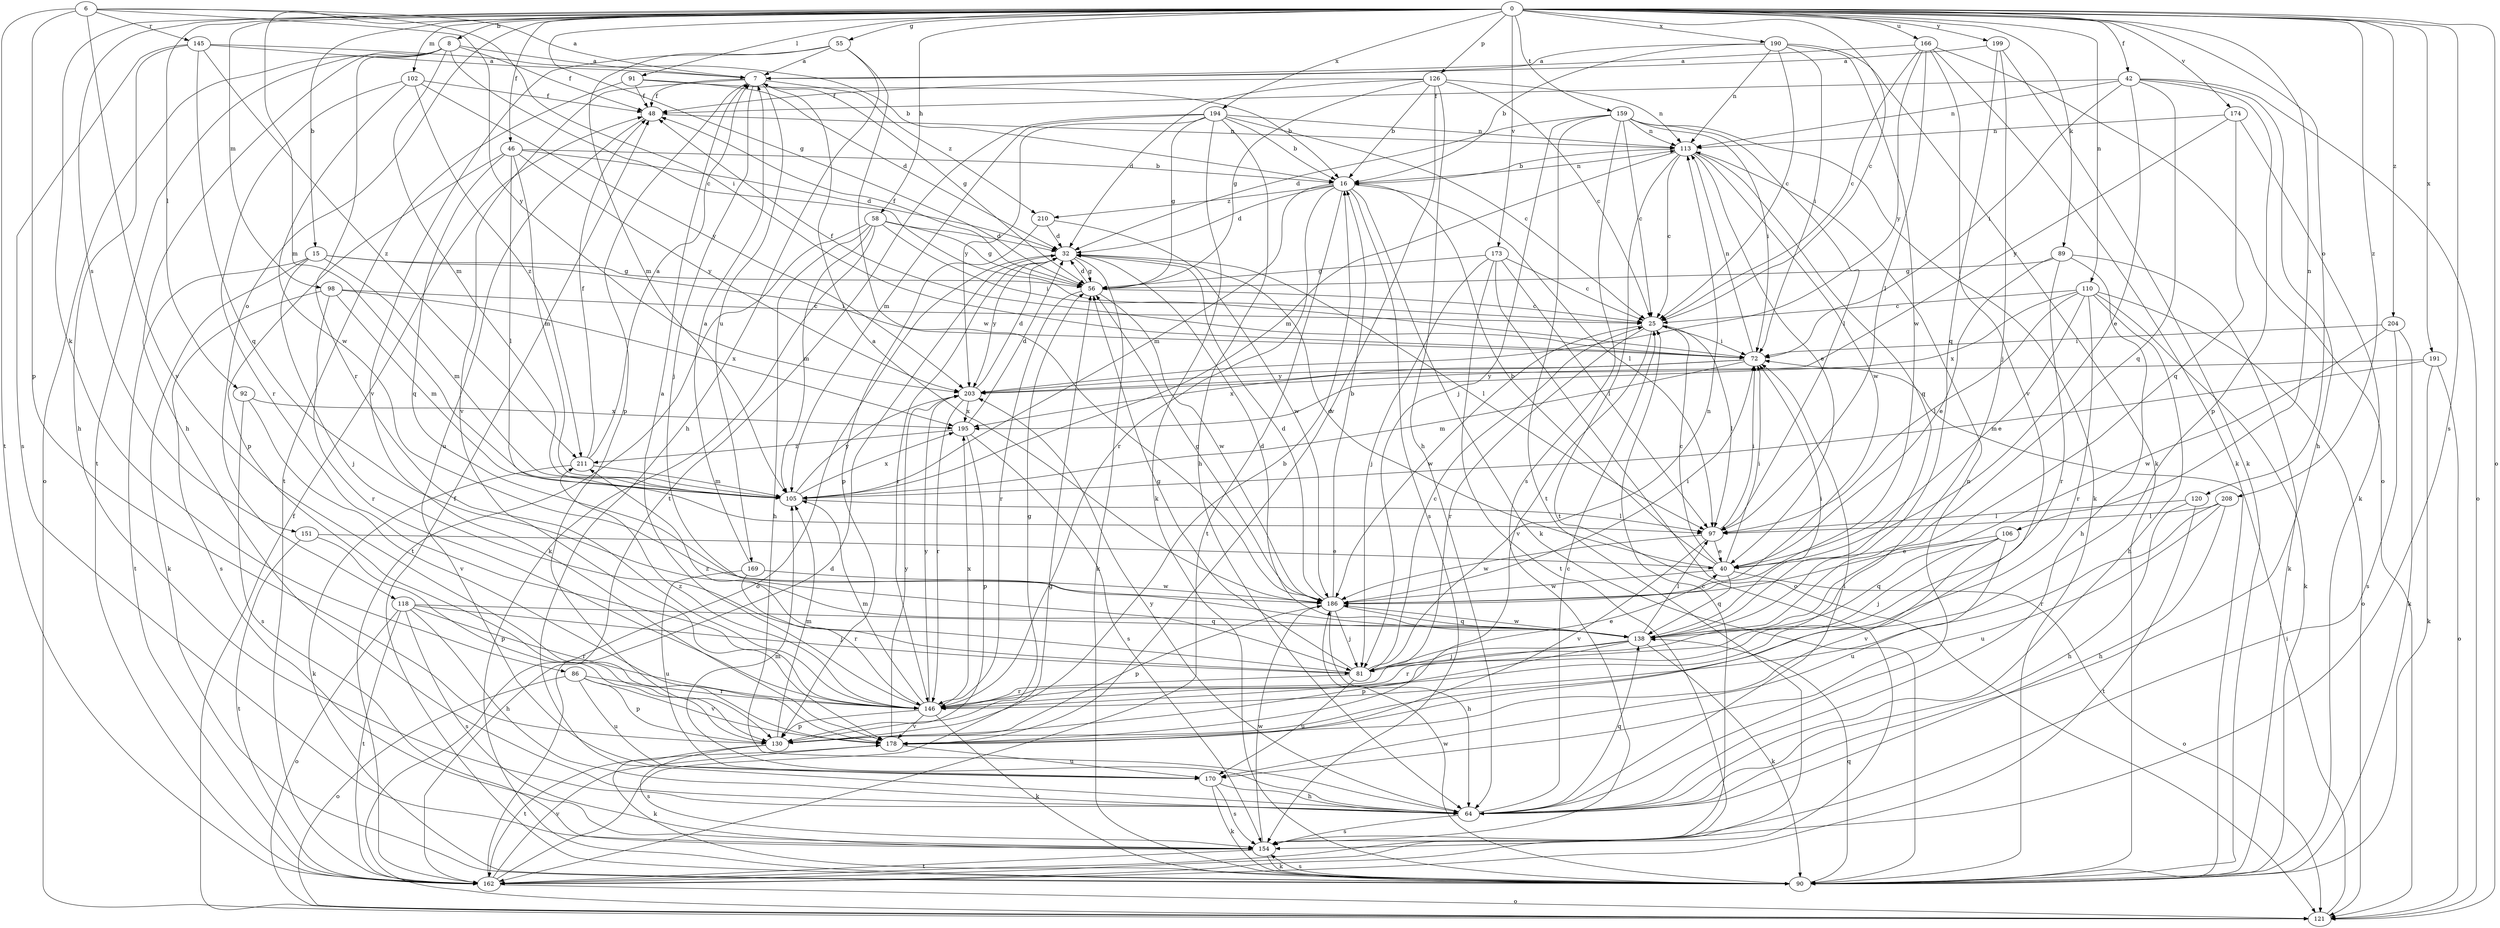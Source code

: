 strict digraph  {
0;
6;
7;
8;
15;
16;
25;
32;
40;
42;
46;
48;
55;
56;
58;
64;
72;
81;
86;
89;
90;
91;
92;
97;
98;
102;
105;
106;
110;
113;
118;
120;
121;
126;
130;
138;
145;
146;
151;
154;
159;
162;
166;
169;
170;
173;
174;
178;
186;
190;
191;
194;
195;
199;
203;
204;
208;
210;
211;
0 -> 8  [label=b];
0 -> 15  [label=b];
0 -> 25  [label=c];
0 -> 42  [label=f];
0 -> 46  [label=f];
0 -> 55  [label=g];
0 -> 56  [label=g];
0 -> 58  [label=h];
0 -> 86  [label=k];
0 -> 89  [label=k];
0 -> 91  [label=l];
0 -> 92  [label=l];
0 -> 98  [label=m];
0 -> 102  [label=m];
0 -> 105  [label=m];
0 -> 106  [label=n];
0 -> 110  [label=n];
0 -> 118  [label=o];
0 -> 120  [label=o];
0 -> 121  [label=o];
0 -> 126  [label=p];
0 -> 151  [label=s];
0 -> 154  [label=s];
0 -> 159  [label=t];
0 -> 166  [label=u];
0 -> 173  [label=v];
0 -> 174  [label=v];
0 -> 190  [label=x];
0 -> 191  [label=x];
0 -> 194  [label=x];
0 -> 199  [label=y];
0 -> 204  [label=z];
0 -> 208  [label=z];
6 -> 7  [label=a];
6 -> 72  [label=i];
6 -> 130  [label=p];
6 -> 145  [label=r];
6 -> 162  [label=t];
6 -> 178  [label=v];
6 -> 203  [label=y];
7 -> 48  [label=f];
7 -> 56  [label=g];
7 -> 81  [label=j];
7 -> 130  [label=p];
7 -> 169  [label=u];
7 -> 178  [label=v];
7 -> 210  [label=z];
8 -> 7  [label=a];
8 -> 25  [label=c];
8 -> 48  [label=f];
8 -> 64  [label=h];
8 -> 105  [label=m];
8 -> 121  [label=o];
8 -> 146  [label=r];
8 -> 162  [label=t];
15 -> 56  [label=g];
15 -> 72  [label=i];
15 -> 81  [label=j];
15 -> 90  [label=k];
15 -> 105  [label=m];
15 -> 162  [label=t];
16 -> 32  [label=d];
16 -> 90  [label=k];
16 -> 97  [label=l];
16 -> 105  [label=m];
16 -> 113  [label=n];
16 -> 146  [label=r];
16 -> 154  [label=s];
16 -> 162  [label=t];
16 -> 210  [label=z];
25 -> 72  [label=i];
25 -> 97  [label=l];
25 -> 146  [label=r];
25 -> 178  [label=v];
25 -> 186  [label=w];
32 -> 56  [label=g];
32 -> 90  [label=k];
32 -> 97  [label=l];
32 -> 121  [label=o];
32 -> 146  [label=r];
32 -> 203  [label=y];
40 -> 16  [label=b];
40 -> 25  [label=c];
40 -> 32  [label=d];
40 -> 72  [label=i];
40 -> 121  [label=o];
40 -> 138  [label=q];
40 -> 186  [label=w];
42 -> 40  [label=e];
42 -> 48  [label=f];
42 -> 64  [label=h];
42 -> 72  [label=i];
42 -> 113  [label=n];
42 -> 121  [label=o];
42 -> 130  [label=p];
42 -> 138  [label=q];
46 -> 16  [label=b];
46 -> 32  [label=d];
46 -> 97  [label=l];
46 -> 105  [label=m];
46 -> 130  [label=p];
46 -> 138  [label=q];
46 -> 203  [label=y];
48 -> 113  [label=n];
48 -> 170  [label=u];
55 -> 7  [label=a];
55 -> 64  [label=h];
55 -> 105  [label=m];
55 -> 178  [label=v];
55 -> 186  [label=w];
56 -> 25  [label=c];
56 -> 32  [label=d];
56 -> 48  [label=f];
56 -> 146  [label=r];
56 -> 186  [label=w];
58 -> 32  [label=d];
58 -> 56  [label=g];
58 -> 64  [label=h];
58 -> 72  [label=i];
58 -> 90  [label=k];
58 -> 105  [label=m];
58 -> 162  [label=t];
64 -> 25  [label=c];
64 -> 72  [label=i];
64 -> 105  [label=m];
64 -> 113  [label=n];
64 -> 138  [label=q];
64 -> 154  [label=s];
64 -> 203  [label=y];
72 -> 48  [label=f];
72 -> 105  [label=m];
72 -> 113  [label=n];
72 -> 195  [label=x];
72 -> 203  [label=y];
81 -> 25  [label=c];
81 -> 40  [label=e];
81 -> 56  [label=g];
81 -> 113  [label=n];
81 -> 146  [label=r];
81 -> 170  [label=u];
81 -> 211  [label=z];
86 -> 121  [label=o];
86 -> 130  [label=p];
86 -> 146  [label=r];
86 -> 170  [label=u];
86 -> 178  [label=v];
89 -> 40  [label=e];
89 -> 56  [label=g];
89 -> 64  [label=h];
89 -> 90  [label=k];
89 -> 146  [label=r];
90 -> 48  [label=f];
90 -> 138  [label=q];
90 -> 154  [label=s];
90 -> 186  [label=w];
91 -> 16  [label=b];
91 -> 32  [label=d];
91 -> 48  [label=f];
91 -> 162  [label=t];
92 -> 154  [label=s];
92 -> 178  [label=v];
92 -> 195  [label=x];
97 -> 40  [label=e];
97 -> 72  [label=i];
97 -> 178  [label=v];
97 -> 186  [label=w];
98 -> 25  [label=c];
98 -> 105  [label=m];
98 -> 146  [label=r];
98 -> 154  [label=s];
98 -> 195  [label=x];
102 -> 48  [label=f];
102 -> 146  [label=r];
102 -> 186  [label=w];
102 -> 203  [label=y];
102 -> 211  [label=z];
105 -> 97  [label=l];
105 -> 195  [label=x];
105 -> 203  [label=y];
106 -> 40  [label=e];
106 -> 81  [label=j];
106 -> 138  [label=q];
106 -> 170  [label=u];
106 -> 178  [label=v];
110 -> 25  [label=c];
110 -> 40  [label=e];
110 -> 64  [label=h];
110 -> 90  [label=k];
110 -> 97  [label=l];
110 -> 121  [label=o];
110 -> 146  [label=r];
110 -> 195  [label=x];
113 -> 16  [label=b];
113 -> 25  [label=c];
113 -> 40  [label=e];
113 -> 105  [label=m];
113 -> 138  [label=q];
113 -> 162  [label=t];
113 -> 186  [label=w];
118 -> 64  [label=h];
118 -> 81  [label=j];
118 -> 121  [label=o];
118 -> 138  [label=q];
118 -> 146  [label=r];
118 -> 154  [label=s];
118 -> 162  [label=t];
120 -> 64  [label=h];
120 -> 97  [label=l];
120 -> 162  [label=t];
121 -> 48  [label=f];
121 -> 72  [label=i];
126 -> 16  [label=b];
126 -> 25  [label=c];
126 -> 32  [label=d];
126 -> 48  [label=f];
126 -> 56  [label=g];
126 -> 64  [label=h];
126 -> 113  [label=n];
126 -> 178  [label=v];
130 -> 16  [label=b];
130 -> 56  [label=g];
130 -> 90  [label=k];
130 -> 105  [label=m];
130 -> 154  [label=s];
138 -> 32  [label=d];
138 -> 72  [label=i];
138 -> 81  [label=j];
138 -> 90  [label=k];
138 -> 97  [label=l];
138 -> 130  [label=p];
138 -> 146  [label=r];
138 -> 186  [label=w];
145 -> 7  [label=a];
145 -> 16  [label=b];
145 -> 64  [label=h];
145 -> 138  [label=q];
145 -> 154  [label=s];
145 -> 211  [label=z];
146 -> 7  [label=a];
146 -> 90  [label=k];
146 -> 105  [label=m];
146 -> 130  [label=p];
146 -> 178  [label=v];
146 -> 195  [label=x];
146 -> 203  [label=y];
146 -> 211  [label=z];
151 -> 40  [label=e];
151 -> 130  [label=p];
151 -> 162  [label=t];
154 -> 25  [label=c];
154 -> 90  [label=k];
154 -> 162  [label=t];
154 -> 186  [label=w];
159 -> 25  [label=c];
159 -> 32  [label=d];
159 -> 72  [label=i];
159 -> 81  [label=j];
159 -> 90  [label=k];
159 -> 97  [label=l];
159 -> 113  [label=n];
159 -> 154  [label=s];
159 -> 162  [label=t];
162 -> 32  [label=d];
162 -> 56  [label=g];
162 -> 121  [label=o];
162 -> 178  [label=v];
166 -> 7  [label=a];
166 -> 25  [label=c];
166 -> 90  [label=k];
166 -> 97  [label=l];
166 -> 121  [label=o];
166 -> 178  [label=v];
166 -> 203  [label=y];
169 -> 7  [label=a];
169 -> 146  [label=r];
169 -> 170  [label=u];
169 -> 186  [label=w];
170 -> 64  [label=h];
170 -> 90  [label=k];
170 -> 154  [label=s];
173 -> 25  [label=c];
173 -> 56  [label=g];
173 -> 81  [label=j];
173 -> 97  [label=l];
173 -> 121  [label=o];
173 -> 162  [label=t];
174 -> 90  [label=k];
174 -> 113  [label=n];
174 -> 138  [label=q];
174 -> 203  [label=y];
178 -> 162  [label=t];
178 -> 170  [label=u];
178 -> 203  [label=y];
186 -> 7  [label=a];
186 -> 16  [label=b];
186 -> 32  [label=d];
186 -> 56  [label=g];
186 -> 64  [label=h];
186 -> 72  [label=i];
186 -> 81  [label=j];
186 -> 130  [label=p];
186 -> 138  [label=q];
190 -> 7  [label=a];
190 -> 16  [label=b];
190 -> 25  [label=c];
190 -> 72  [label=i];
190 -> 90  [label=k];
190 -> 113  [label=n];
190 -> 186  [label=w];
191 -> 90  [label=k];
191 -> 105  [label=m];
191 -> 121  [label=o];
191 -> 203  [label=y];
194 -> 16  [label=b];
194 -> 25  [label=c];
194 -> 56  [label=g];
194 -> 64  [label=h];
194 -> 90  [label=k];
194 -> 105  [label=m];
194 -> 113  [label=n];
194 -> 162  [label=t];
194 -> 203  [label=y];
195 -> 32  [label=d];
195 -> 130  [label=p];
195 -> 154  [label=s];
195 -> 211  [label=z];
199 -> 7  [label=a];
199 -> 81  [label=j];
199 -> 90  [label=k];
199 -> 138  [label=q];
203 -> 32  [label=d];
203 -> 146  [label=r];
203 -> 195  [label=x];
204 -> 72  [label=i];
204 -> 90  [label=k];
204 -> 154  [label=s];
204 -> 186  [label=w];
208 -> 64  [label=h];
208 -> 97  [label=l];
208 -> 146  [label=r];
208 -> 170  [label=u];
210 -> 32  [label=d];
210 -> 130  [label=p];
210 -> 186  [label=w];
211 -> 7  [label=a];
211 -> 48  [label=f];
211 -> 90  [label=k];
211 -> 105  [label=m];
}
